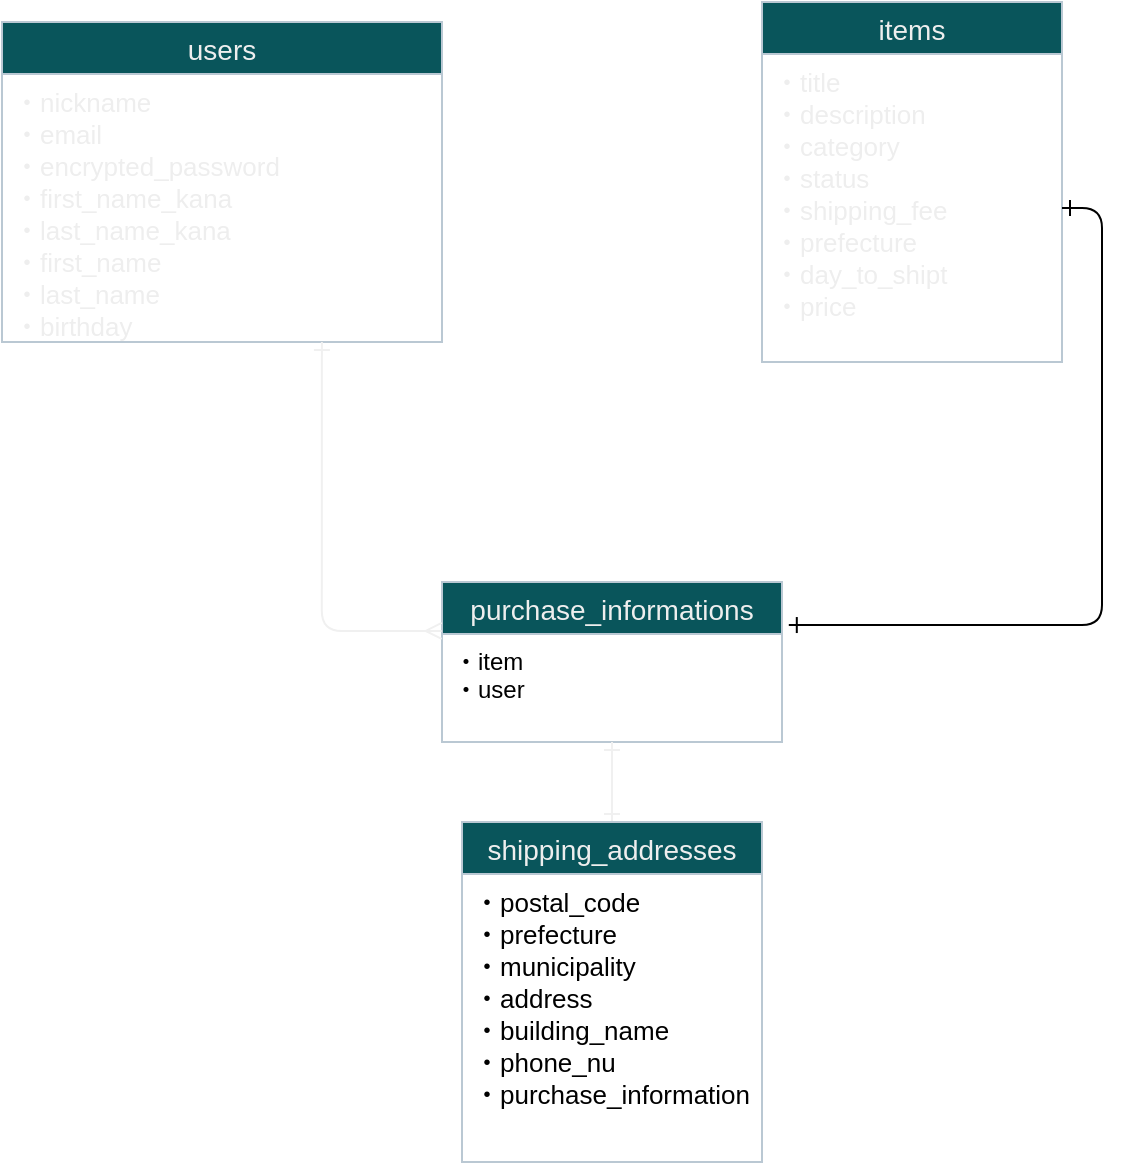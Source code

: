 <mxfile>
    <diagram id="KSoSe7xk4k43V_MYm3Ry" name="ページ1">
        <mxGraphModel dx="699" dy="602" grid="1" gridSize="10" guides="1" tooltips="1" connect="0" arrows="1" fold="1" page="1" pageScale="1" pageWidth="827" pageHeight="1169" math="0" shadow="0">
            <root>
                <mxCell id="0"/>
                <mxCell id="1" parent="0"/>
                <mxCell id="78" value="users" style="swimlane;fontStyle=0;childLayout=stackLayout;horizontal=1;startSize=26;horizontalStack=0;resizeParent=1;resizeParentMax=0;resizeLast=0;collapsible=1;marginBottom=0;align=center;fontSize=14;fillColor=#09555B;strokeColor=#BAC8D3;fontColor=#EEEEEE;" vertex="1" parent="1">
                    <mxGeometry x="90" y="40" width="220" height="160" as="geometry"/>
                </mxCell>
                <mxCell id="80" value="・nickname&#10;・email&#10;・encrypted_password&#10;・first_name_kana&#10;・last_name_kana&#10;・first_name&#10;・last_name&#10;・birthday" style="text;strokeColor=none;fillColor=none;spacingLeft=4;spacingRight=4;overflow=hidden;rotatable=0;points=[[0,0.5],[1,0.5]];portConstraint=eastwest;fontSize=13;fontColor=#EEEEEE;" vertex="1" parent="78">
                    <mxGeometry y="26" width="220" height="134" as="geometry"/>
                </mxCell>
                <mxCell id="98" value="items" style="swimlane;fontStyle=0;childLayout=stackLayout;horizontal=1;startSize=26;horizontalStack=0;resizeParent=1;resizeParentMax=0;resizeLast=0;collapsible=1;marginBottom=0;align=center;fontSize=14;fillColor=#09555B;strokeColor=#BAC8D3;fontColor=#EEEEEE;" vertex="1" parent="1">
                    <mxGeometry x="470" y="30" width="150" height="180" as="geometry"/>
                </mxCell>
                <mxCell id="99" value="・title&#10;・description&#10;・category&#10;・status&#10;・shipping_fee&#10;・prefecture&#10;・day_to_shipt&#10;・price&#10;&#10;" style="text;strokeColor=none;fillColor=none;spacingLeft=4;spacingRight=4;overflow=hidden;rotatable=0;points=[[0,0.5],[1,0.5]];portConstraint=eastwest;fontSize=13;fontColor=#EEEEEE;" vertex="1" parent="98">
                    <mxGeometry y="26" width="150" height="154" as="geometry"/>
                </mxCell>
                <mxCell id="112" style="edgeStyle=orthogonalEdgeStyle;curved=0;rounded=1;sketch=0;orthogonalLoop=1;jettySize=auto;html=1;exitX=1;exitY=0.5;exitDx=0;exitDy=0;fontSize=17;strokeColor=none;" edge="1" parent="1" source="80">
                    <mxGeometry relative="1" as="geometry">
                        <mxPoint x="470" y="193" as="targetPoint"/>
                    </mxGeometry>
                </mxCell>
                <mxCell id="113" style="edgeStyle=orthogonalEdgeStyle;curved=0;rounded=1;sketch=0;orthogonalLoop=1;jettySize=auto;html=1;exitX=1;exitY=0.5;exitDx=0;exitDy=0;fontSize=17;strokeColor=none;" edge="1" parent="1" source="80">
                    <mxGeometry relative="1" as="geometry">
                        <mxPoint x="468" y="133" as="targetPoint"/>
                    </mxGeometry>
                </mxCell>
                <mxCell id="121" style="edgeStyle=orthogonalEdgeStyle;curved=0;rounded=1;sketch=0;orthogonalLoop=1;jettySize=auto;html=1;fontSize=17;strokeColor=#FFFFFF;entryX=-0.019;entryY=0.286;entryDx=0;entryDy=0;entryPerimeter=0;endArrow=ERmany;endFill=0;startArrow=ERone;startFill=0;" edge="1" parent="1" target="99">
                    <mxGeometry relative="1" as="geometry">
                        <mxPoint x="460" y="100" as="targetPoint"/>
                        <mxPoint x="313" y="100" as="sourcePoint"/>
                        <Array as="points"/>
                    </mxGeometry>
                </mxCell>
                <mxCell id="123" value="purchase_informations" style="swimlane;fontStyle=0;childLayout=stackLayout;horizontal=1;startSize=26;horizontalStack=0;resizeParent=1;resizeParentMax=0;resizeLast=0;collapsible=1;marginBottom=0;align=center;fontSize=14;rounded=0;sketch=0;fontColor=#EEEEEE;strokeColor=#BAC8D3;fillColor=#09555B;" vertex="1" parent="1">
                    <mxGeometry x="310" y="320" width="170" height="80" as="geometry"/>
                </mxCell>
                <mxCell id="124" value="・item&#10;・user" style="text;strokeColor=none;fillColor=none;spacingLeft=4;spacingRight=4;overflow=hidden;rotatable=0;points=[[0,0.5],[1,0.5]];portConstraint=eastwest;fontSize=12;" vertex="1" parent="123">
                    <mxGeometry y="26" width="170" height="54" as="geometry"/>
                </mxCell>
                <mxCell id="144" style="edgeStyle=orthogonalEdgeStyle;rounded=1;sketch=0;orthogonalLoop=1;jettySize=auto;html=1;entryX=0.5;entryY=1;entryDx=0;entryDy=0;entryPerimeter=0;fontSize=12;startArrow=ERone;startFill=0;endArrow=ERone;endFill=0;strokeColor=#f0f0f0;" edge="1" parent="1" source="127" target="124">
                    <mxGeometry relative="1" as="geometry"/>
                </mxCell>
                <mxCell id="127" value="shipping_addresses" style="swimlane;fontStyle=0;childLayout=stackLayout;horizontal=1;startSize=26;horizontalStack=0;resizeParent=1;resizeParentMax=0;resizeLast=0;collapsible=1;marginBottom=0;align=center;fontSize=14;rounded=0;sketch=0;fontColor=#EEEEEE;strokeColor=#BAC8D3;fillColor=#09555B;direction=east;" vertex="1" parent="1">
                    <mxGeometry x="320" y="440" width="150" height="170" as="geometry"/>
                </mxCell>
                <mxCell id="128" value="・postal_code&#10;・prefecture&#10;・municipality&#10;・address&#10;・building_name&#10;・phone_nu&#10;・purchase_information&#10;" style="text;strokeColor=none;fillColor=none;spacingLeft=4;spacingRight=4;overflow=hidden;rotatable=0;points=[[0,0.5],[1,0.5]];portConstraint=eastwest;fontSize=13;" vertex="1" parent="127">
                    <mxGeometry y="26" width="150" height="144" as="geometry"/>
                </mxCell>
                <mxCell id="138" style="edgeStyle=orthogonalEdgeStyle;curved=0;rounded=1;sketch=0;orthogonalLoop=1;jettySize=auto;html=1;exitX=0.727;exitY=1;exitDx=0;exitDy=0;entryX=-0.001;entryY=-0.028;entryDx=0;entryDy=0;entryPerimeter=0;fontSize=12;endArrow=ERmany;endFill=0;strokeColor=#f0f0f0;exitPerimeter=0;startArrow=ERone;startFill=0;" edge="1" parent="1" source="80" target="124">
                    <mxGeometry relative="1" as="geometry"/>
                </mxCell>
                <mxCell id="143" style="edgeStyle=orthogonalEdgeStyle;rounded=1;sketch=0;orthogonalLoop=1;jettySize=auto;html=1;exitX=1;exitY=0.5;exitDx=0;exitDy=0;fontSize=12;endArrow=ERone;endFill=0;startArrow=ERone;startFill=0;entryX=1.02;entryY=-0.083;entryDx=0;entryDy=0;entryPerimeter=0;" edge="1" parent="1" source="99" target="124">
                    <mxGeometry relative="1" as="geometry">
                        <mxPoint x="659" y="260" as="targetPoint"/>
                    </mxGeometry>
                </mxCell>
            </root>
        </mxGraphModel>
    </diagram>
</mxfile>